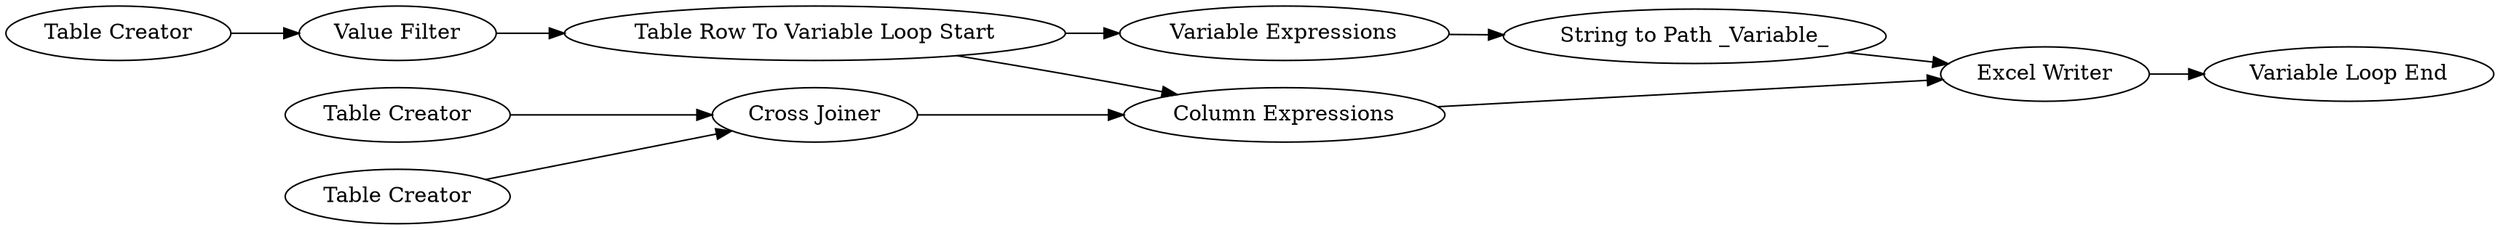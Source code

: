 digraph {
	9 -> 7
	5 -> 8
	8 -> 9
	1 -> 11
	3 -> 4
	2 -> 4
	11 -> 5
	5 -> 6
	7 -> 10
	6 -> 7
	4 -> 6
	5 [label="Table Row To Variable Loop Start"]
	1 [label="Table Creator"]
	7 [label="Excel Writer"]
	9 [label="String to Path _Variable_"]
	11 [label="Value Filter"]
	4 [label="Cross Joiner"]
	6 [label="Column Expressions"]
	8 [label="Variable Expressions"]
	3 [label="Table Creator"]
	2 [label="Table Creator"]
	10 [label="Variable Loop End"]
	rankdir=LR
}

